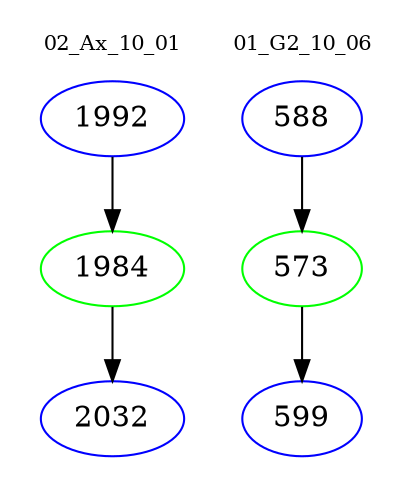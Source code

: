 digraph{
subgraph cluster_0 {
color = white
label = "02_Ax_10_01";
fontsize=10;
T0_1992 [label="1992", color="blue"]
T0_1992 -> T0_1984 [color="black"]
T0_1984 [label="1984", color="green"]
T0_1984 -> T0_2032 [color="black"]
T0_2032 [label="2032", color="blue"]
}
subgraph cluster_1 {
color = white
label = "01_G2_10_06";
fontsize=10;
T1_588 [label="588", color="blue"]
T1_588 -> T1_573 [color="black"]
T1_573 [label="573", color="green"]
T1_573 -> T1_599 [color="black"]
T1_599 [label="599", color="blue"]
}
}
